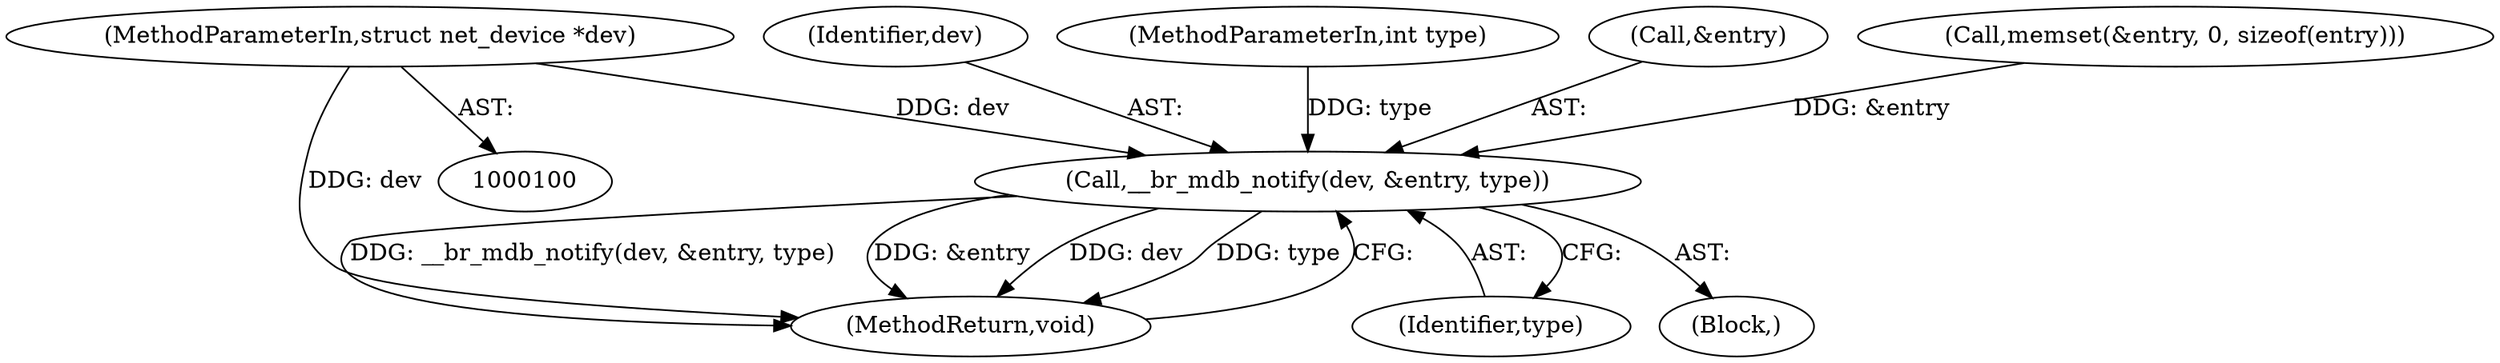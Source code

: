 digraph "0_linux_c085c49920b2f900ba716b4ca1c1a55ece9872cc_1@pointer" {
"1000101" [label="(MethodParameterIn,struct net_device *dev)"];
"1000157" [label="(Call,__br_mdb_notify(dev, &entry, type))"];
"1000157" [label="(Call,__br_mdb_notify(dev, &entry, type))"];
"1000158" [label="(Identifier,dev)"];
"1000104" [label="(MethodParameterIn,int type)"];
"1000161" [label="(Identifier,type)"];
"1000159" [label="(Call,&entry)"];
"1000162" [label="(MethodReturn,void)"];
"1000101" [label="(MethodParameterIn,struct net_device *dev)"];
"1000105" [label="(Block,)"];
"1000107" [label="(Call,memset(&entry, 0, sizeof(entry)))"];
"1000101" -> "1000100"  [label="AST: "];
"1000101" -> "1000162"  [label="DDG: dev"];
"1000101" -> "1000157"  [label="DDG: dev"];
"1000157" -> "1000105"  [label="AST: "];
"1000157" -> "1000161"  [label="CFG: "];
"1000158" -> "1000157"  [label="AST: "];
"1000159" -> "1000157"  [label="AST: "];
"1000161" -> "1000157"  [label="AST: "];
"1000162" -> "1000157"  [label="CFG: "];
"1000157" -> "1000162"  [label="DDG: __br_mdb_notify(dev, &entry, type)"];
"1000157" -> "1000162"  [label="DDG: &entry"];
"1000157" -> "1000162"  [label="DDG: dev"];
"1000157" -> "1000162"  [label="DDG: type"];
"1000107" -> "1000157"  [label="DDG: &entry"];
"1000104" -> "1000157"  [label="DDG: type"];
}
